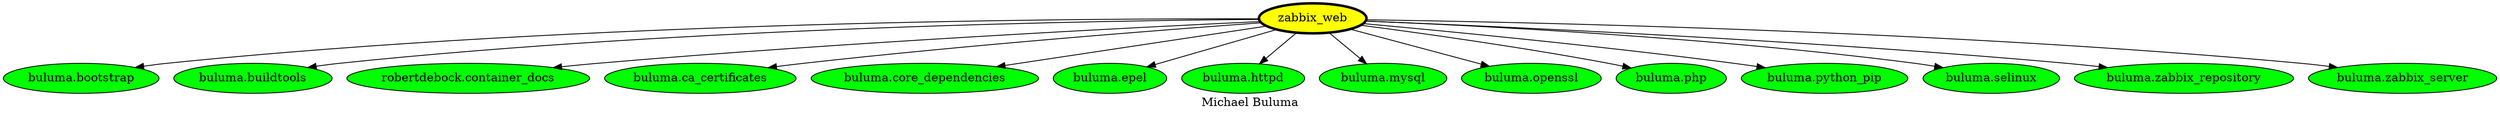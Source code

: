 digraph PhiloDilemma {
  label = "Michael Buluma" ;
  overlap=false
  {
    "zabbix_web" [fillcolor=yellow style=filled penwidth=3]
    "buluma.bootstrap" [fillcolor=green style=filled]
    "buluma.buildtools" [fillcolor=green style=filled]
    "robertdebock.container_docs" [fillcolor=green style=filled]
    "buluma.ca_certificates" [fillcolor=green style=filled]
    "buluma.core_dependencies" [fillcolor=green style=filled]
    "buluma.epel" [fillcolor=green style=filled]
    "buluma.httpd" [fillcolor=green style=filled]
    "buluma.mysql" [fillcolor=green style=filled]
    "buluma.openssl" [fillcolor=green style=filled]
    "buluma.php" [fillcolor=green style=filled]
    "buluma.python_pip" [fillcolor=green style=filled]
    "buluma.selinux" [fillcolor=green style=filled]
    "buluma.zabbix_repository" [fillcolor=green style=filled]
    "buluma.zabbix_server" [fillcolor=green style=filled]
  }
  "zabbix_web" -> "buluma.bootstrap"
  "zabbix_web" -> "buluma.buildtools"
  "zabbix_web" -> "robertdebock.container_docs"
  "zabbix_web" -> "buluma.ca_certificates"
  "zabbix_web" -> "buluma.core_dependencies"
  "zabbix_web" -> "buluma.epel"
  "zabbix_web" -> "buluma.httpd"
  "zabbix_web" -> "buluma.mysql"
  "zabbix_web" -> "buluma.openssl"
  "zabbix_web" -> "buluma.php"
  "zabbix_web" -> "buluma.python_pip"
  "zabbix_web" -> "buluma.selinux"
  "zabbix_web" -> "buluma.zabbix_repository"
  "zabbix_web" -> "buluma.zabbix_server"
}
